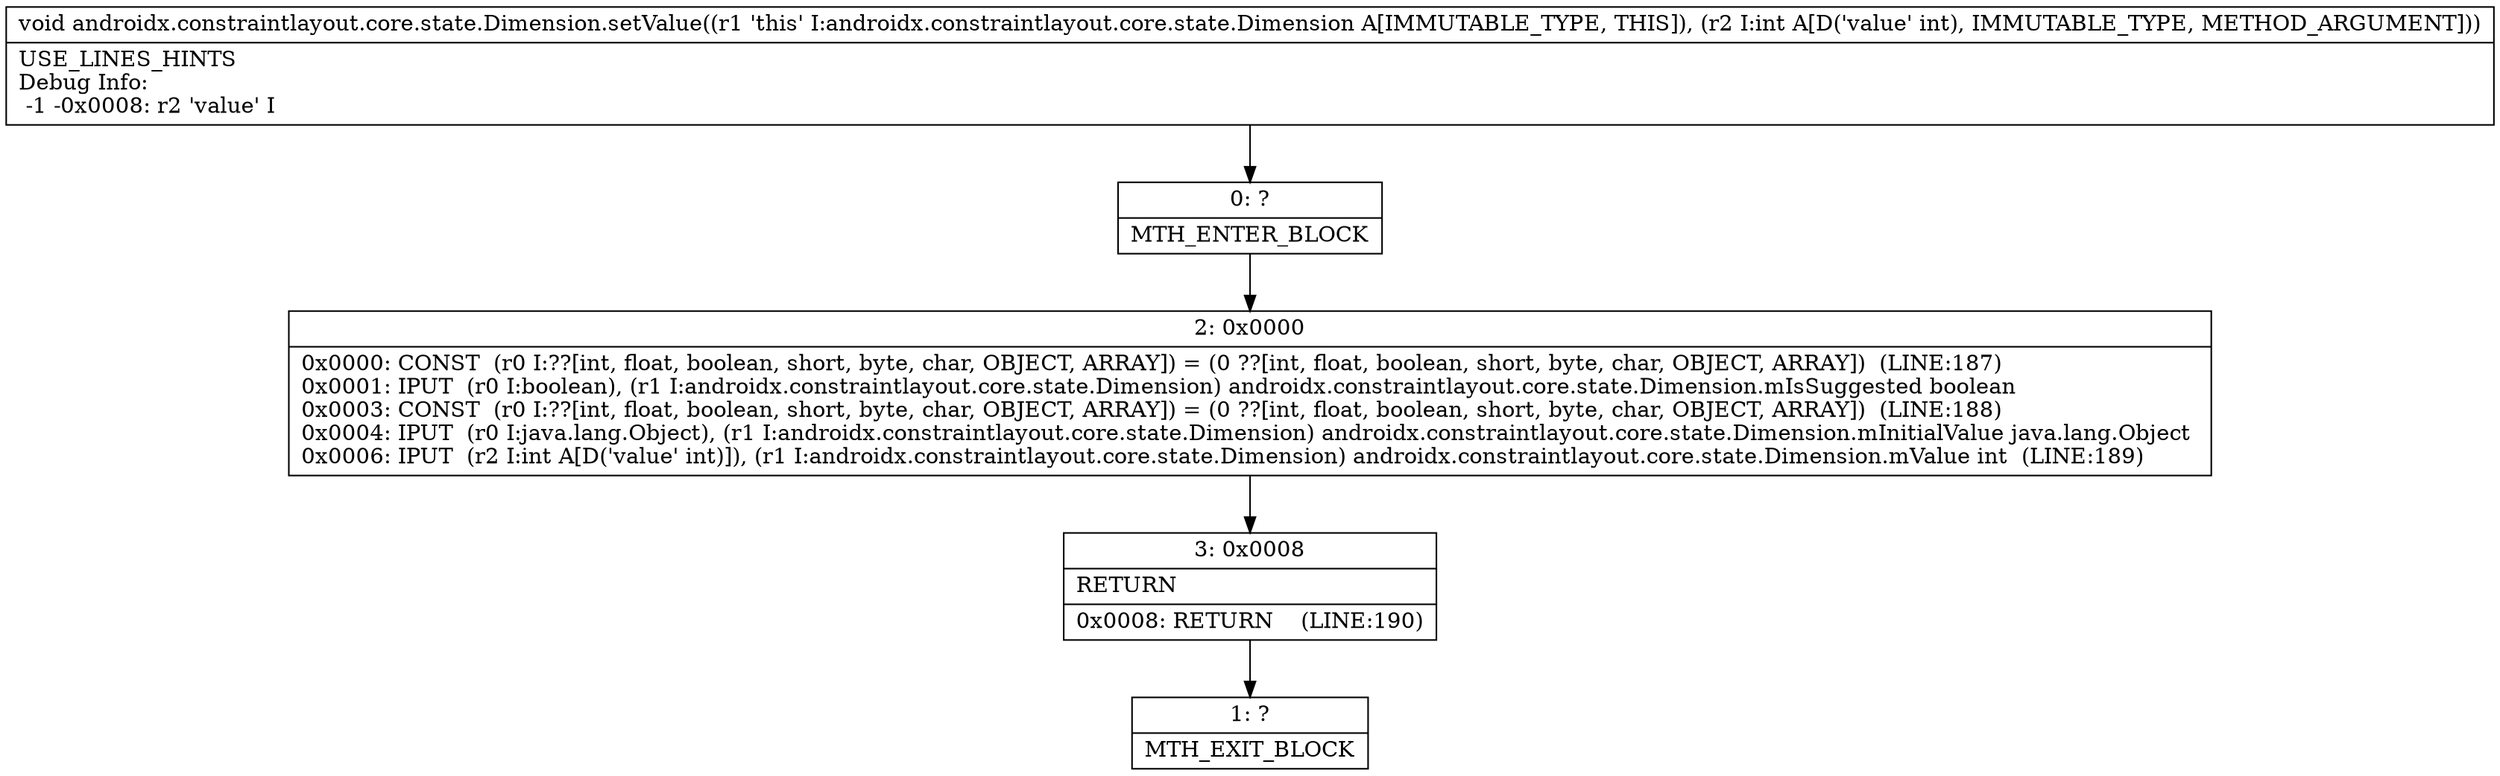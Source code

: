 digraph "CFG forandroidx.constraintlayout.core.state.Dimension.setValue(I)V" {
Node_0 [shape=record,label="{0\:\ ?|MTH_ENTER_BLOCK\l}"];
Node_2 [shape=record,label="{2\:\ 0x0000|0x0000: CONST  (r0 I:??[int, float, boolean, short, byte, char, OBJECT, ARRAY]) = (0 ??[int, float, boolean, short, byte, char, OBJECT, ARRAY])  (LINE:187)\l0x0001: IPUT  (r0 I:boolean), (r1 I:androidx.constraintlayout.core.state.Dimension) androidx.constraintlayout.core.state.Dimension.mIsSuggested boolean \l0x0003: CONST  (r0 I:??[int, float, boolean, short, byte, char, OBJECT, ARRAY]) = (0 ??[int, float, boolean, short, byte, char, OBJECT, ARRAY])  (LINE:188)\l0x0004: IPUT  (r0 I:java.lang.Object), (r1 I:androidx.constraintlayout.core.state.Dimension) androidx.constraintlayout.core.state.Dimension.mInitialValue java.lang.Object \l0x0006: IPUT  (r2 I:int A[D('value' int)]), (r1 I:androidx.constraintlayout.core.state.Dimension) androidx.constraintlayout.core.state.Dimension.mValue int  (LINE:189)\l}"];
Node_3 [shape=record,label="{3\:\ 0x0008|RETURN\l|0x0008: RETURN    (LINE:190)\l}"];
Node_1 [shape=record,label="{1\:\ ?|MTH_EXIT_BLOCK\l}"];
MethodNode[shape=record,label="{void androidx.constraintlayout.core.state.Dimension.setValue((r1 'this' I:androidx.constraintlayout.core.state.Dimension A[IMMUTABLE_TYPE, THIS]), (r2 I:int A[D('value' int), IMMUTABLE_TYPE, METHOD_ARGUMENT]))  | USE_LINES_HINTS\lDebug Info:\l  \-1 \-0x0008: r2 'value' I\l}"];
MethodNode -> Node_0;Node_0 -> Node_2;
Node_2 -> Node_3;
Node_3 -> Node_1;
}

